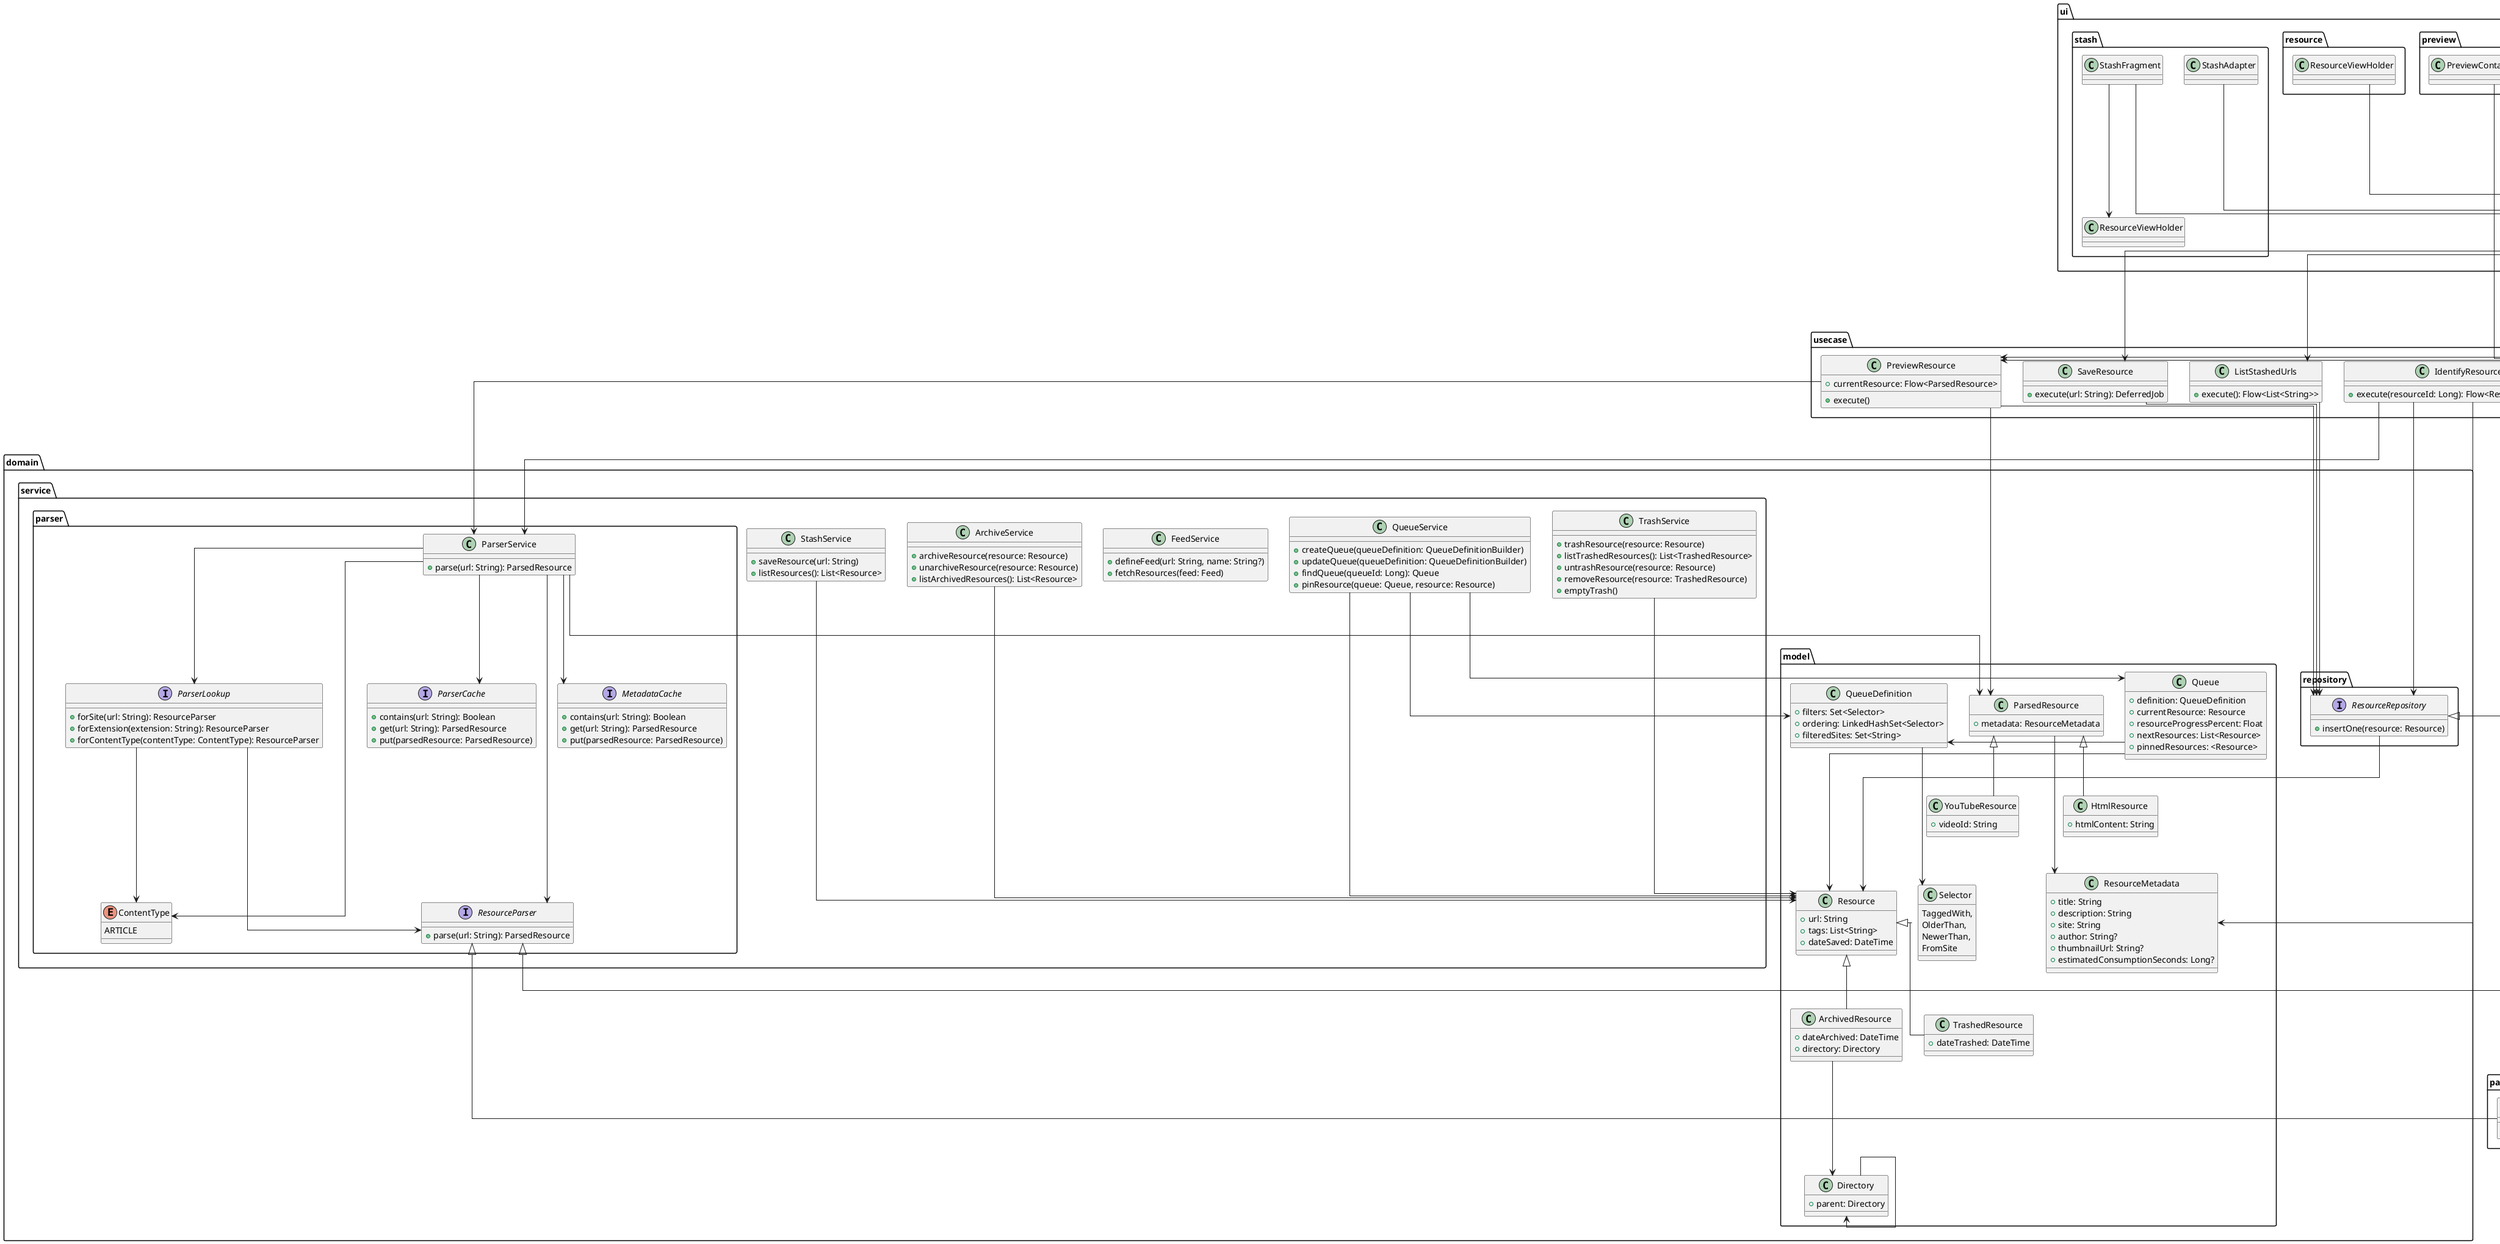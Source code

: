@startuml ApplicationDiagram
'https://plantuml.com/class-diagram

skinparam linetype polyline
skinparam linetype ortho

package domain.model {
    class Resource {
        +url: String
        +tags: List<String>
        +dateSaved: DateTime
    }

    class Directory {
        +parent: Directory
    }

    class ArchivedResource extends Resource {
        +dateArchived: DateTime
        +directory: Directory
    }

    class TrashedResource extends Resource {
        +dateTrashed: DateTime
    }

    class Selector {
        TaggedWith,
        OlderThan,
        NewerThan,
        FromSite
    }

    class QueueDefinition {
        +filters: Set<Selector>
        +ordering: LinkedHashSet<Selector>
        +filteredSites: Set<String>
    }

    class Queue {
        +definition: QueueDefinition
        +currentResource: Resource
        +resourceProgressPercent: Float
        +nextResources: List<Resource>
        +pinnedResources: <Resource>
    }

    class ResourceMetadata {
        +title: String
        +description: String
        +site: String
        +author: String?
        +thumbnailUrl: String?
        +estimatedConsumptionSeconds: Long?
    }

    class ParsedResource {
        +metadata: ResourceMetadata
    }

    class HtmlResource extends ParsedResource {
        +htmlContent: String
    }

    class YouTubeResource extends ParsedResource {
        +videoId: String
    }

    ParsedResource ---> ResourceMetadata
    Queue ---left-> QueueDefinition
    Queue ---> Resource
    QueueDefinition ---> Selector
    Directory ---> Directory
    ArchivedResource ---> Directory
}

package domain.repository {
    interface ResourceRepository {
        +insertOne(resource: Resource)
    }

    ResourceRepository ---> Resource
}

package domain.service {
    top to bottom direction
    
    class StashService {
        +saveResource(url: String)
        +listResources(): List<Resource>
    }

    class FeedService {
        +defineFeed(url: String, name: String?)
        +fetchResources(feed: Feed)
    }

    class QueueService {
        +createQueue(queueDefinition: QueueDefinitionBuilder)
        +updateQueue(queueDefinition: QueueDefinitionBuilder)
        +findQueue(queueId: Long): Queue
        +pinResource(queue: Queue, resource: Resource)
    }

    class ArchiveService {
        +archiveResource(resource: Resource)
        +unarchiveResource(resource: Resource)
        +listArchivedResources(): List<Resource>
    }

    class TrashService {
        +trashResource(resource: Resource)
        +listTrashedResources(): List<TrashedResource>
        +untrashResource(resource: Resource)
        +removeResource(resource: TrashedResource)
        +emptyTrash()
    }

    QueueService --down-> Queue
    QueueService --down-> QueueDefinition
    QueueService --down-> Resource
    StashService --down-> Resource
    ArchiveService --down-> Resource
    TrashService --down-> Resource
}

package domain.service.parser {
    class ParserService {
        +parse(url: String): ParsedResource
    }

    interface ParserLookup {
        +forSite(url: String): ResourceParser
        +forExtension(extension: String): ResourceParser
        +forContentType(contentType: ContentType): ResourceParser
    }

    interface ResourceParser {
        +parse(url: String): ParsedResource
    }

    interface ParserCache {
        +contains(url: String): Boolean
        +get(url: String): ParsedResource
        +put(parsedResource: ParsedResource)
    }

    interface MetadataCache {
        +contains(url: String): Boolean
        +get(url: String): ParsedResource
        +put(parsedResource: ParsedResource)
    }

    enum ContentType {
        ARTICLE
    }

    ParserLookup --down-> ContentType
    ParserLookup --down-> ResourceParser
    ParserService --down-> ParsedResource
    ParserService --down-> ParserLookup
    ParserService --down-> ContentType
    ParserService --down-> ParserCache
    ParserService --down-> ResourceParser
    ParserService --down-> MetadataCache
}

package usecase {
    class PreviewResource {
        +currentResource: Flow<ParsedResource>
        +execute()
    }

    class SaveResource {
        +execute(url: String): DeferredJob
    }

    class ListStashedUrls {
        +execute(): Flow<List<String>>
    }

    class IdentifyResource {
        +execute(resourceId: Long): Flow<ResourceMetadata>
    }

    PreviewResource --down-> ParsedResource
    PreviewResource --down-> ResourceRepository
    PreviewResource --down-> ParserService
    IdentifyResource --down-> ResourceMetadata
    IdentifyResource --down-> ResourceRepository
    IdentifyResource --down-> ParserService
    SaveResource --down-> ResourceRepository
    ListStashedUrls --down-> ResourceRepository
}

package presentation {
    package presentation.preview {
        class PreviewContainerViewModel {
            previewMode: Flow<PreviewMode>
            title: Flow<String>
            author: Flow<String>
            site: Flow<String>
            content: Flow<String>
        }

        enum PreviewMode {
            YOUTUBE,
            ARTICLE,
        }

        PreviewContainerViewModel --down-> PreviewResource
        PreviewContainerViewModel --down-> PreviewMode
    }

    package presentation.stash {
        class StashViewModel {
            +stashedResourcesIds: Flow<List<Int>>
            +saveResource(url: String): DeferredJob
        }

        StashViewModel --down-> ListStashedUrls
        StashViewModel --down-> SaveResource
        StashViewModel --down-> PreviewResource
    }

    package presentation.resource {
        class ResourceViewModel {
            +title: Flow<String>
            +description: Flow<String>
            +author: Flow<String>
            +site: Flow<String>
            +thumbnailUrl: Flow<String>
            +estimatedConsumptionSeconds: Flow<Long>
        }

        ResourceViewModel --down-> IdentifyResource
    }
}

package ui {
    package ui.stash {
        class StashFragment
        class StashAdapter
        StashAdapter --down-> StashViewModel
        StashFragment --down-> StashViewModel
        StashFragment --down-> ResourceViewHolder
    }
    
    package ui.preview {        
        class PreviewContainerFragment
        PreviewContainerFragment --down-> PreviewContainerViewModel
        PreviewContainerFragment --down-> PreviewMode
    }

    package ui.resource {
        class ResourceViewHolder
        ResourceViewHolder --down-> ResourceViewModel
    }
}

package parser {
    class ArticleParser {
        parse(url: String): HtmlResource
    }

    class YouTubeParser {
        parse(url: String): YouTubeResource
    }

    YouTubeParser --up-|> ResourceParser
    ArticleParser --up-|> ResourceParser
}

package data {
    class LocalResourceRepository {
        +insertOne(resource: Resource)
    }

    LocalResourceRepository -|> ResourceRepository
}
@enduml